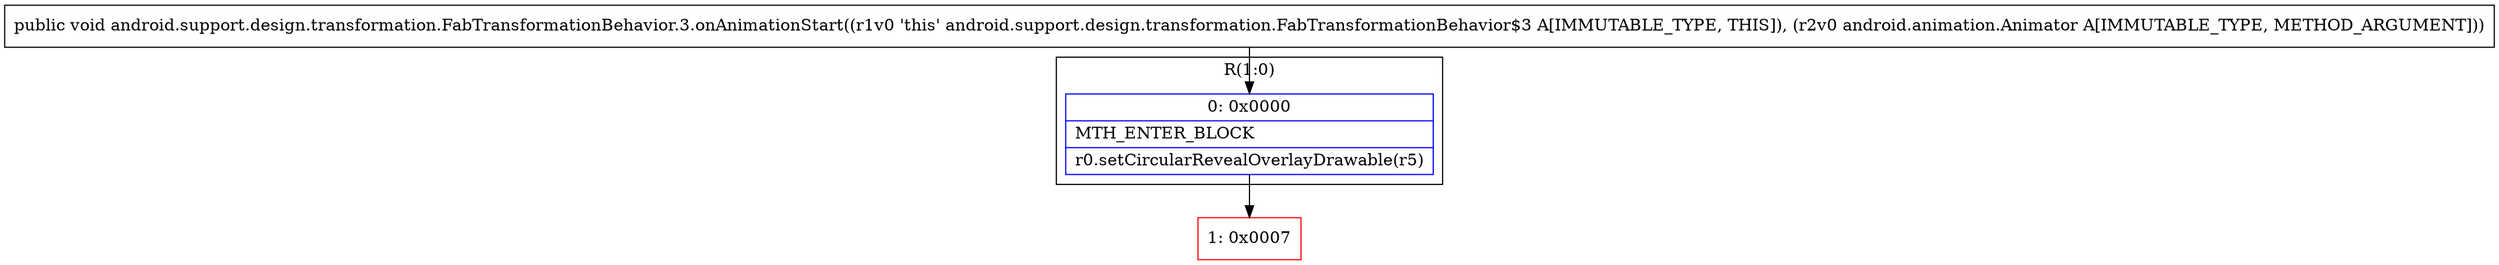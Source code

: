 digraph "CFG forandroid.support.design.transformation.FabTransformationBehavior.3.onAnimationStart(Landroid\/animation\/Animator;)V" {
subgraph cluster_Region_1574850638 {
label = "R(1:0)";
node [shape=record,color=blue];
Node_0 [shape=record,label="{0\:\ 0x0000|MTH_ENTER_BLOCK\l|r0.setCircularRevealOverlayDrawable(r5)\l}"];
}
Node_1 [shape=record,color=red,label="{1\:\ 0x0007}"];
MethodNode[shape=record,label="{public void android.support.design.transformation.FabTransformationBehavior.3.onAnimationStart((r1v0 'this' android.support.design.transformation.FabTransformationBehavior$3 A[IMMUTABLE_TYPE, THIS]), (r2v0 android.animation.Animator A[IMMUTABLE_TYPE, METHOD_ARGUMENT])) }"];
MethodNode -> Node_0;
Node_0 -> Node_1;
}

